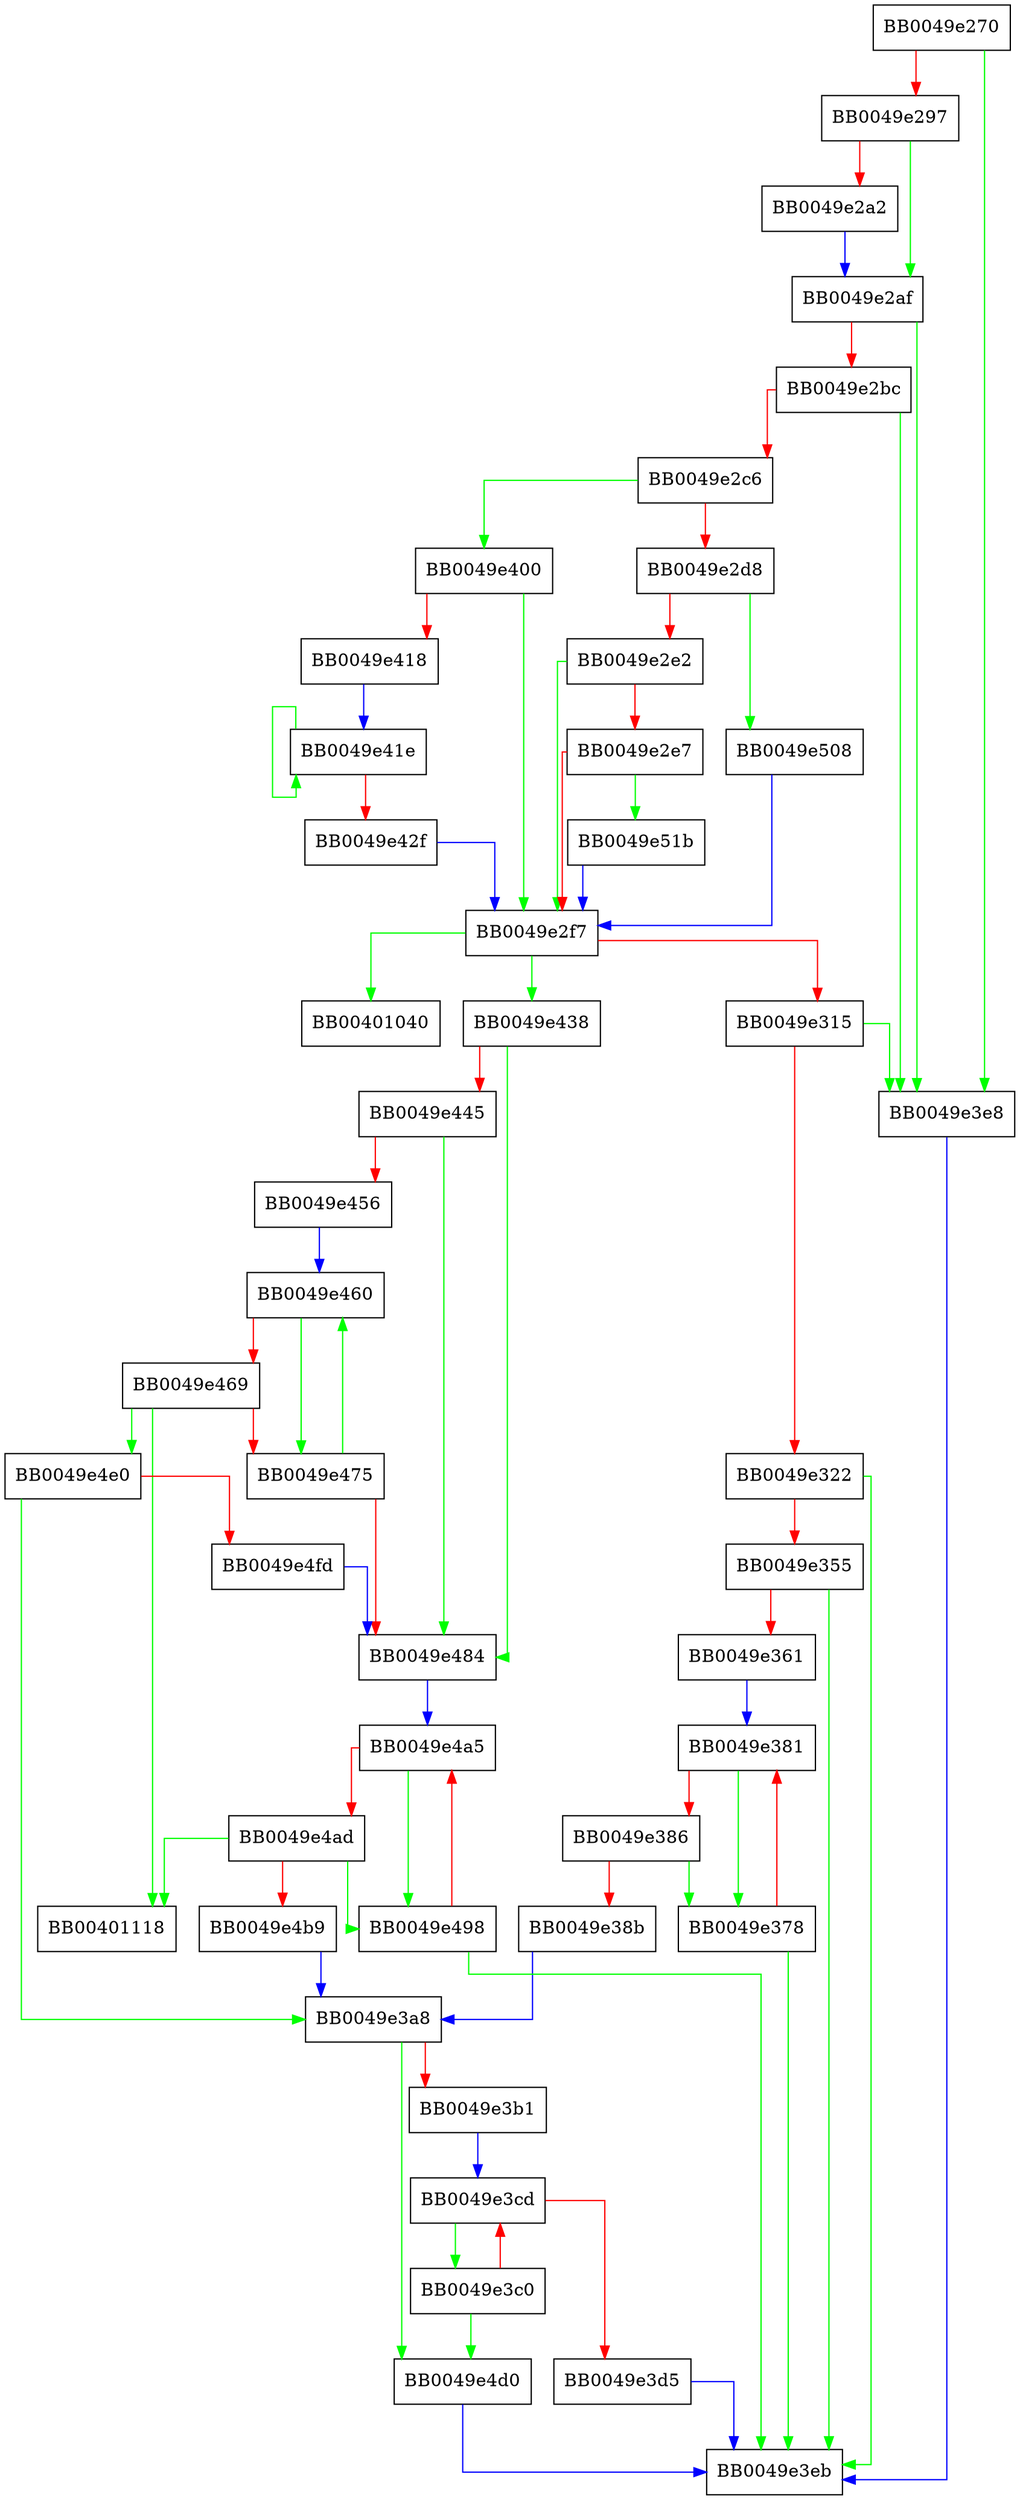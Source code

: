 digraph sig_cb {
  node [shape="box"];
  graph [splines=ortho];
  BB0049e270 -> BB0049e3e8 [color="green"];
  BB0049e270 -> BB0049e297 [color="red"];
  BB0049e297 -> BB0049e2af [color="green"];
  BB0049e297 -> BB0049e2a2 [color="red"];
  BB0049e2a2 -> BB0049e2af [color="blue"];
  BB0049e2af -> BB0049e3e8 [color="green"];
  BB0049e2af -> BB0049e2bc [color="red"];
  BB0049e2bc -> BB0049e3e8 [color="green"];
  BB0049e2bc -> BB0049e2c6 [color="red"];
  BB0049e2c6 -> BB0049e400 [color="green"];
  BB0049e2c6 -> BB0049e2d8 [color="red"];
  BB0049e2d8 -> BB0049e508 [color="green"];
  BB0049e2d8 -> BB0049e2e2 [color="red"];
  BB0049e2e2 -> BB0049e2f7 [color="green"];
  BB0049e2e2 -> BB0049e2e7 [color="red"];
  BB0049e2e7 -> BB0049e51b [color="green"];
  BB0049e2e7 -> BB0049e2f7 [color="red"];
  BB0049e2f7 -> BB00401040 [color="green"];
  BB0049e2f7 -> BB0049e438 [color="green"];
  BB0049e2f7 -> BB0049e315 [color="red"];
  BB0049e315 -> BB0049e3e8 [color="green"];
  BB0049e315 -> BB0049e322 [color="red"];
  BB0049e322 -> BB0049e3eb [color="green"];
  BB0049e322 -> BB0049e355 [color="red"];
  BB0049e355 -> BB0049e3eb [color="green"];
  BB0049e355 -> BB0049e361 [color="red"];
  BB0049e361 -> BB0049e381 [color="blue"];
  BB0049e378 -> BB0049e3eb [color="green"];
  BB0049e378 -> BB0049e381 [color="red"];
  BB0049e381 -> BB0049e378 [color="green"];
  BB0049e381 -> BB0049e386 [color="red"];
  BB0049e386 -> BB0049e378 [color="green"];
  BB0049e386 -> BB0049e38b [color="red"];
  BB0049e38b -> BB0049e3a8 [color="blue"];
  BB0049e3a8 -> BB0049e4d0 [color="green"];
  BB0049e3a8 -> BB0049e3b1 [color="red"];
  BB0049e3b1 -> BB0049e3cd [color="blue"];
  BB0049e3c0 -> BB0049e4d0 [color="green"];
  BB0049e3c0 -> BB0049e3cd [color="red"];
  BB0049e3cd -> BB0049e3c0 [color="green"];
  BB0049e3cd -> BB0049e3d5 [color="red"];
  BB0049e3d5 -> BB0049e3eb [color="blue"];
  BB0049e3e8 -> BB0049e3eb [color="blue"];
  BB0049e400 -> BB0049e2f7 [color="green"];
  BB0049e400 -> BB0049e418 [color="red"];
  BB0049e418 -> BB0049e41e [color="blue"];
  BB0049e41e -> BB0049e41e [color="green"];
  BB0049e41e -> BB0049e42f [color="red"];
  BB0049e42f -> BB0049e2f7 [color="blue"];
  BB0049e438 -> BB0049e484 [color="green"];
  BB0049e438 -> BB0049e445 [color="red"];
  BB0049e445 -> BB0049e484 [color="green"];
  BB0049e445 -> BB0049e456 [color="red"];
  BB0049e456 -> BB0049e460 [color="blue"];
  BB0049e460 -> BB0049e475 [color="green"];
  BB0049e460 -> BB0049e469 [color="red"];
  BB0049e469 -> BB00401118 [color="green"];
  BB0049e469 -> BB0049e4e0 [color="green"];
  BB0049e469 -> BB0049e475 [color="red"];
  BB0049e475 -> BB0049e460 [color="green"];
  BB0049e475 -> BB0049e484 [color="red"];
  BB0049e484 -> BB0049e4a5 [color="blue"];
  BB0049e498 -> BB0049e3eb [color="green"];
  BB0049e498 -> BB0049e4a5 [color="red"];
  BB0049e4a5 -> BB0049e498 [color="green"];
  BB0049e4a5 -> BB0049e4ad [color="red"];
  BB0049e4ad -> BB00401118 [color="green"];
  BB0049e4ad -> BB0049e498 [color="green"];
  BB0049e4ad -> BB0049e4b9 [color="red"];
  BB0049e4b9 -> BB0049e3a8 [color="blue"];
  BB0049e4d0 -> BB0049e3eb [color="blue"];
  BB0049e4e0 -> BB0049e3a8 [color="green"];
  BB0049e4e0 -> BB0049e4fd [color="red"];
  BB0049e4fd -> BB0049e484 [color="blue"];
  BB0049e508 -> BB0049e2f7 [color="blue"];
  BB0049e51b -> BB0049e2f7 [color="blue"];
}